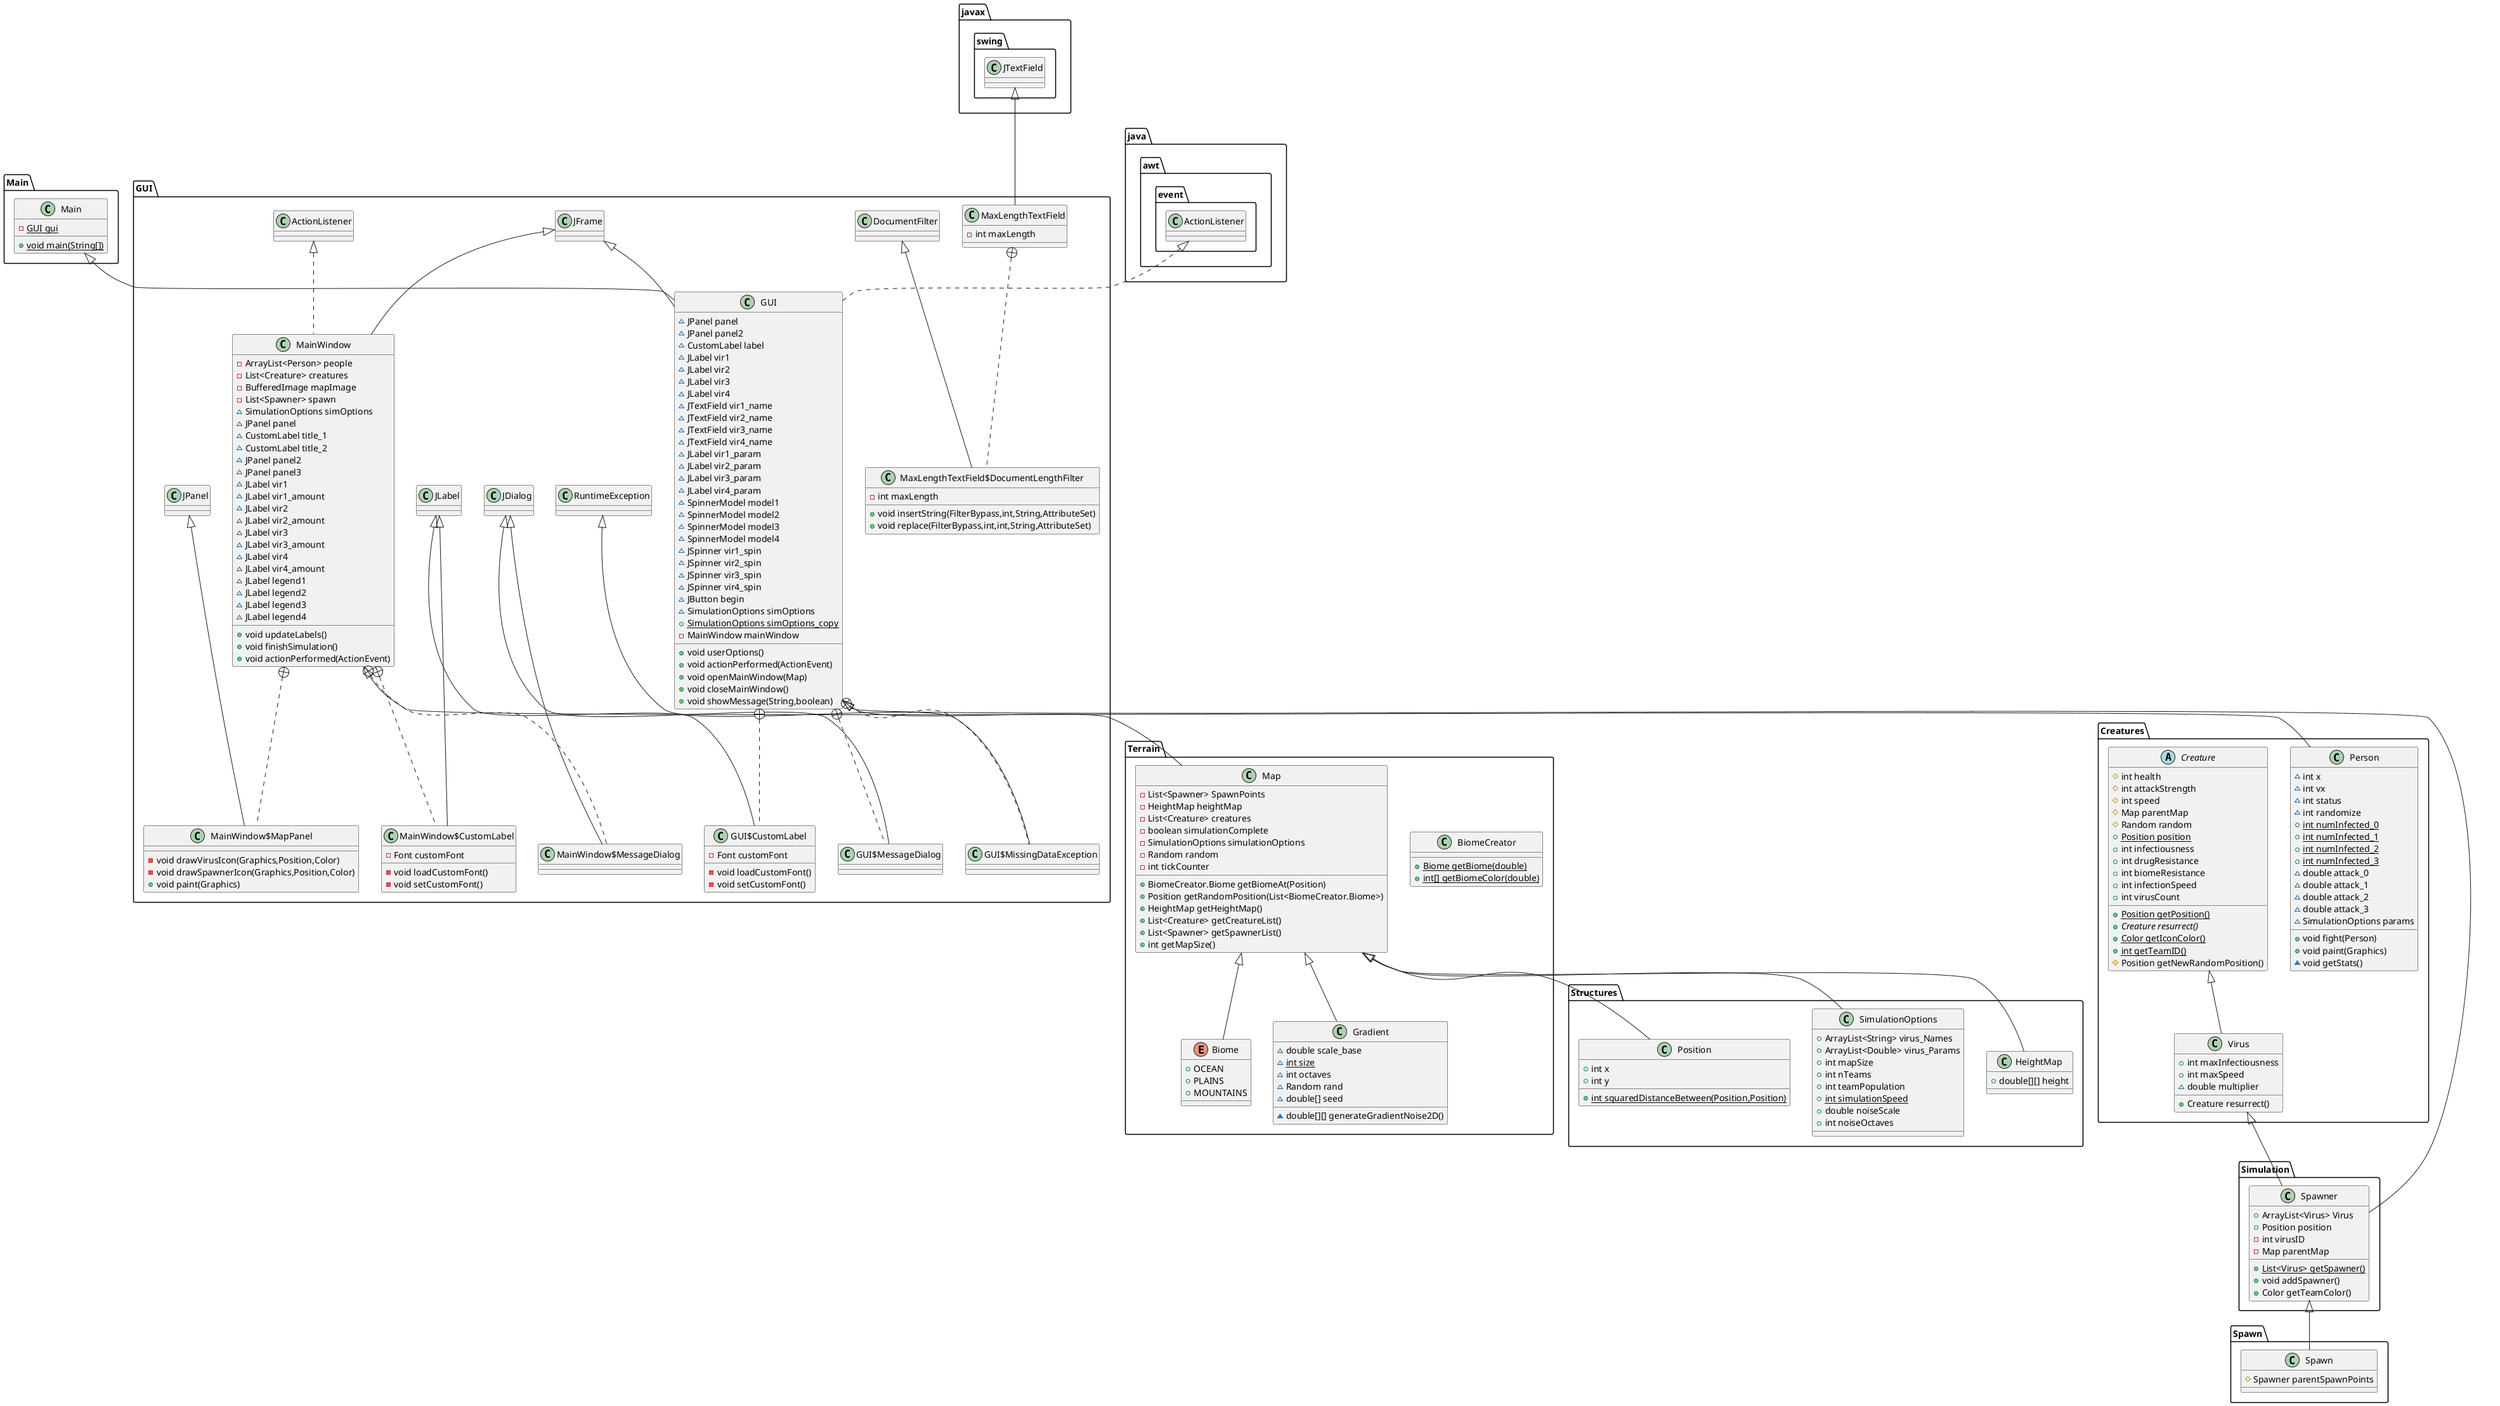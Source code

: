 @startuml
class Main.Main {
- {static} GUI gui
+ {static} void main(String[])
}
class Spawn.Spawn {
# Spawner parentSpawnPoints
}
class GUI.GUI {
~ JPanel panel
~ JPanel panel2
~ CustomLabel label
~ JLabel vir1
~ JLabel vir2
~ JLabel vir3
~ JLabel vir4
~ JTextField vir1_name
~ JTextField vir2_name
~ JTextField vir3_name
~ JTextField vir4_name
~ JLabel vir1_param
~ JLabel vir2_param
~ JLabel vir3_param
~ JLabel vir4_param
~ SpinnerModel model1
~ SpinnerModel model2
~ SpinnerModel model3
~ SpinnerModel model4
~ JSpinner vir1_spin
~ JSpinner vir2_spin
~ JSpinner vir3_spin
~ JSpinner vir4_spin
~ JButton begin
~ SimulationOptions simOptions
+ {static} SimulationOptions simOptions_copy
- MainWindow mainWindow
+ void userOptions()
+ void actionPerformed(ActionEvent)
+ void openMainWindow(Map)
+ void closeMainWindow()
+ void showMessage(String,boolean)
}
class GUI.GUI$MessageDialog {
}
class GUI.GUI$MissingDataException {
}
class GUI.GUI$CustomLabel {
- Font customFont
- void loadCustomFont()
- void setCustomFont()
}
class Structures.Position {
+ int x
+ int y
+ {static} int squaredDistanceBetween(Position,Position)
}
class GUI.MaxLengthTextField {
- int maxLength
}
class GUI.MaxLengthTextField$DocumentLengthFilter {
- int maxLength
+ void insertString(FilterBypass,int,String,AttributeSet)
+ void replace(FilterBypass,int,int,String,AttributeSet)
}
class Structures.HeightMap {
+ double[][] height
}
class Terrain.BiomeCreator {
+ {static} Biome getBiome(double)
+ {static} int[] getBiomeColor(double)
}
enum Terrain.Biome {
+  OCEAN
+  PLAINS
+  MOUNTAINS
}
class Terrain.Gradient {
~ double scale_base
~ {static} int size
~ int octaves
~ Random rand
~ double[] seed
~ double[][] generateGradientNoise2D()
}
class Creatures.Person {
~ int x
~ int vx
~ int status
~ int randomize
+ {static} int numInfected_0
+ {static} int numInfected_1
+ {static} int numInfected_2
+ {static} int numInfected_3
~ double attack_0
~ double attack_1
~ double attack_2
~ double attack_3
~ SimulationOptions params
+ void fight(Person)
+ void paint(Graphics)
~ void getStats()
}
abstract class Creatures.Creature {
# int health
# int attackStrength
# int speed
# Map parentMap
# Random random
+ {static} Position position
+ int infectiousness
+ int drugResistance
+ int biomeResistance
+ int infectionSpeed
+ int virusCount
+ {static} Position getPosition()
+ {abstract}Creature resurrect()
+ {static} Color getIconColor()
+ {static} int getTeamID()
# Position getNewRandomPosition()
}
class Simulation.Spawner {
+ ArrayList<Virus> Virus
+ Position position
- int virusID
- Map parentMap
+ {static} List<Virus> getSpawner()
+ void addSpawner()
+ Color getTeamColor()
}
class GUI.MainWindow {
- ArrayList<Person> people
- List<Creature> creatures
- BufferedImage mapImage
- List<Spawner> spawn
~ SimulationOptions simOptions
~ JPanel panel
~ CustomLabel title_1
~ CustomLabel title_2
~ JPanel panel2
~ JPanel panel3
~ JLabel vir1
~ JLabel vir1_amount
~ JLabel vir2
~ JLabel vir2_amount
~ JLabel vir3
~ JLabel vir3_amount
~ JLabel vir4
~ JLabel vir4_amount
~ JLabel legend1
~ JLabel legend2
~ JLabel legend3
~ JLabel legend4
+ void updateLabels()
+ void finishSimulation()
+ void actionPerformed(ActionEvent)
}
class GUI.MainWindow$CustomLabel {
- Font customFont
- void loadCustomFont()
- void setCustomFont()
}
class GUI.MainWindow$MapPanel {
- void drawVirusIcon(Graphics,Position,Color)
- void drawSpawnerIcon(Graphics,Position,Color)
+ void paint(Graphics)
}
class GUI.MainWindow$MessageDialog {
}
class Structures.SimulationOptions {
+ ArrayList<String> virus_Names
+ ArrayList<Double> virus_Params
+ int mapSize
+ int nTeams
+ int teamPopulation
+ {static} int simulationSpeed
+ double noiseScale
+ int noiseOctaves
}
class Terrain.Map {
- List<Spawner> SpawnPoints
- HeightMap heightMap
- List<Creature> creatures
- boolean simulationComplete
- SimulationOptions simulationOptions
- Random random
- int tickCounter
+ BiomeCreator.Biome getBiomeAt(Position)
+ Position getRandomPosition(List<BiomeCreator.Biome>)
+ HeightMap getHeightMap()
+ List<Creature> getCreatureList()
+ List<Spawner> getSpawnerList()
+ int getMapSize()
}
class Creatures.Virus {
+ int maxInfectiousness
+ int maxSpeed
~ double multiplier
+ Creature resurrect()
}


java.awt.event.ActionListener <|.. GUI.GUI
GUI.JFrame <|-- GUI.GUI
GUI.GUI +.. GUI.GUI$MessageDialog
GUI.JDialog <|-- GUI.GUI$MessageDialog
GUI.GUI +.. GUI.GUI$MissingDataException
GUI.RuntimeException <|-- GUI.GUI$MissingDataException
GUI.GUI +.. GUI.GUI$CustomLabel
GUI.JLabel <|-- GUI.GUI$CustomLabel
javax.swing.JTextField <|-- GUI.MaxLengthTextField
GUI.MaxLengthTextField +.. GUI.MaxLengthTextField$DocumentLengthFilter
GUI.DocumentFilter <|-- GUI.MaxLengthTextField$DocumentLengthFilter
Creatures.Virus <|-- Simulation.Spawner
GUI.ActionListener <|.. GUI.MainWindow
GUI.JFrame <|-- GUI.MainWindow
GUI.MainWindow +.. GUI.MainWindow$CustomLabel
GUI.JLabel <|-- GUI.MainWindow$CustomLabel
GUI.MainWindow +.. GUI.MainWindow$MapPanel
GUI.JPanel <|-- GUI.MainWindow$MapPanel
GUI.MainWindow +.. GUI.MainWindow$MessageDialog
GUI.JDialog <|-- GUI.MainWindow$MessageDialog
Creatures.Creature <|-- Creatures.Virus
GUI.MainWindow <|-- Person
GUI.GUI <|-- Spawner
Spawner <|-- Spawn.Spawn
Main.Main <|-- GUI.GUI
Map <|-- SimulationOptions
Map <|--Position
Map <|-- HeightMap
Map <|-- Terrain.Gradient
Map <|-- Biome

GUI.GUI <|-- Map
@enduml